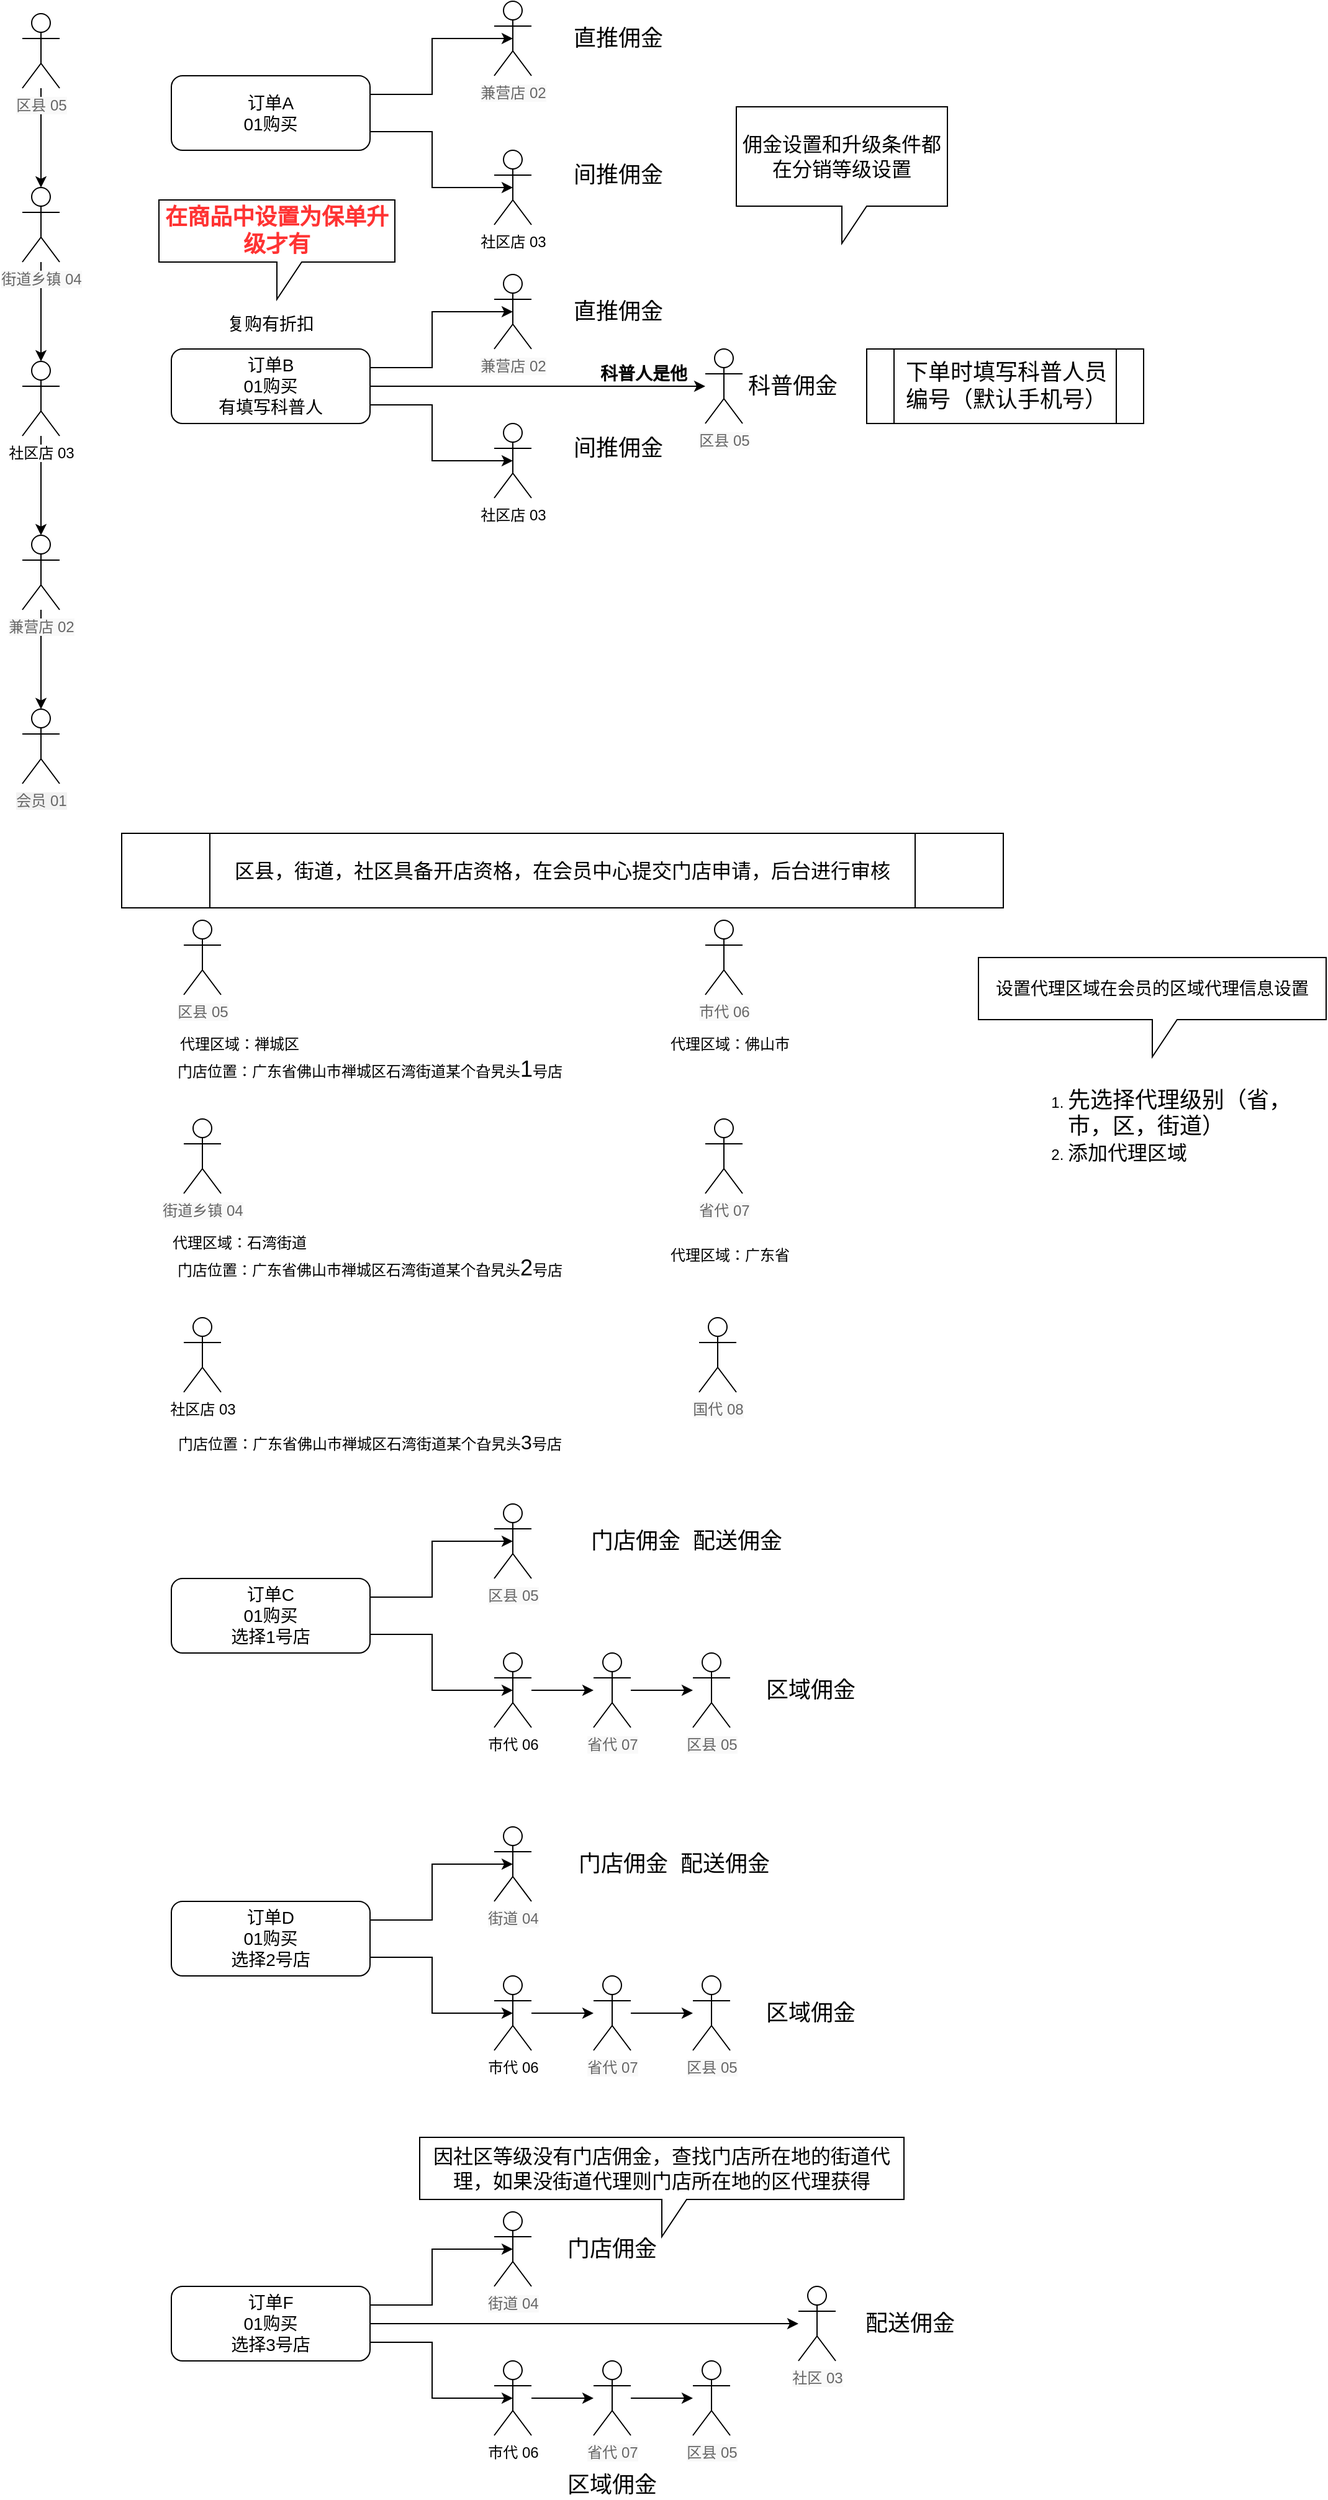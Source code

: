 <mxfile version="12.6.8" type="github">
  <diagram id="_YipPkewyBk34bMuq43o" name="Page-1">
    <mxGraphModel dx="1278" dy="500" grid="1" gridSize="10" guides="1" tooltips="1" connect="1" arrows="1" fold="1" page="1" pageScale="1" pageWidth="1654" pageHeight="2336" math="0" shadow="0">
      <root>
        <mxCell id="0"/>
        <mxCell id="1" parent="0"/>
        <mxCell id="rCLYXN7DCDHgUodaoLz5-3" value="" style="edgeStyle=orthogonalEdgeStyle;rounded=0;orthogonalLoop=1;jettySize=auto;html=1;" parent="1" source="rCLYXN7DCDHgUodaoLz5-1" target="rCLYXN7DCDHgUodaoLz5-2" edge="1">
          <mxGeometry relative="1" as="geometry"/>
        </mxCell>
        <mxCell id="rCLYXN7DCDHgUodaoLz5-1" value="&lt;span style=&quot;color: rgb(102 , 102 , 102) ; background-color: rgb(249 , 249 , 249)&quot;&gt;区县 05&lt;/span&gt;" style="shape=umlActor;verticalLabelPosition=bottom;labelBackgroundColor=#ffffff;verticalAlign=top;html=1;outlineConnect=0;" parent="1" vertex="1">
          <mxGeometry x="80" y="60" width="30" height="60" as="geometry"/>
        </mxCell>
        <mxCell id="rCLYXN7DCDHgUodaoLz5-5" value="" style="edgeStyle=orthogonalEdgeStyle;rounded=0;orthogonalLoop=1;jettySize=auto;html=1;" parent="1" source="rCLYXN7DCDHgUodaoLz5-2" target="rCLYXN7DCDHgUodaoLz5-4" edge="1">
          <mxGeometry relative="1" as="geometry"/>
        </mxCell>
        <mxCell id="rCLYXN7DCDHgUodaoLz5-2" value="&lt;span style=&quot;color: rgb(102 , 102 , 102) ; background-color: rgb(249 , 249 , 249)&quot;&gt;街道乡镇 04&lt;/span&gt;" style="shape=umlActor;verticalLabelPosition=bottom;labelBackgroundColor=#ffffff;verticalAlign=top;html=1;outlineConnect=0;" parent="1" vertex="1">
          <mxGeometry x="80" y="200" width="30" height="60" as="geometry"/>
        </mxCell>
        <mxCell id="rCLYXN7DCDHgUodaoLz5-7" value="" style="edgeStyle=orthogonalEdgeStyle;rounded=0;orthogonalLoop=1;jettySize=auto;html=1;" parent="1" source="rCLYXN7DCDHgUodaoLz5-4" target="rCLYXN7DCDHgUodaoLz5-6" edge="1">
          <mxGeometry relative="1" as="geometry"/>
        </mxCell>
        <mxCell id="rCLYXN7DCDHgUodaoLz5-4" value="社区店 03" style="shape=umlActor;verticalLabelPosition=bottom;labelBackgroundColor=#ffffff;verticalAlign=top;html=1;outlineConnect=0;" parent="1" vertex="1">
          <mxGeometry x="80" y="340" width="30" height="60" as="geometry"/>
        </mxCell>
        <mxCell id="rCLYXN7DCDHgUodaoLz5-9" value="" style="edgeStyle=orthogonalEdgeStyle;rounded=0;orthogonalLoop=1;jettySize=auto;html=1;" parent="1" source="rCLYXN7DCDHgUodaoLz5-6" target="rCLYXN7DCDHgUodaoLz5-8" edge="1">
          <mxGeometry relative="1" as="geometry"/>
        </mxCell>
        <mxCell id="rCLYXN7DCDHgUodaoLz5-6" value="&lt;span style=&quot;color: rgb(102 , 102 , 102) ; background-color: rgb(249 , 249 , 249)&quot;&gt;兼营店 02&lt;/span&gt;" style="shape=umlActor;verticalLabelPosition=bottom;labelBackgroundColor=#ffffff;verticalAlign=top;html=1;outlineConnect=0;" parent="1" vertex="1">
          <mxGeometry x="80" y="480" width="30" height="60" as="geometry"/>
        </mxCell>
        <mxCell id="rCLYXN7DCDHgUodaoLz5-8" value="&lt;span style=&quot;color: rgb(102 , 102 , 102) ; background-color: rgb(242 , 242 , 242)&quot;&gt;会员 01&lt;/span&gt;" style="shape=umlActor;verticalLabelPosition=bottom;labelBackgroundColor=#ffffff;verticalAlign=top;html=1;outlineConnect=0;" parent="1" vertex="1">
          <mxGeometry x="80" y="620" width="30" height="60" as="geometry"/>
        </mxCell>
        <mxCell id="rCLYXN7DCDHgUodaoLz5-15" style="edgeStyle=orthogonalEdgeStyle;rounded=0;orthogonalLoop=1;jettySize=auto;html=1;exitX=1;exitY=0.25;exitDx=0;exitDy=0;entryX=0.5;entryY=0.5;entryDx=0;entryDy=0;entryPerimeter=0;" parent="1" source="rCLYXN7DCDHgUodaoLz5-10" target="rCLYXN7DCDHgUodaoLz5-13" edge="1">
          <mxGeometry relative="1" as="geometry"/>
        </mxCell>
        <mxCell id="rCLYXN7DCDHgUodaoLz5-17" style="edgeStyle=orthogonalEdgeStyle;rounded=0;orthogonalLoop=1;jettySize=auto;html=1;exitX=1;exitY=0.75;exitDx=0;exitDy=0;entryX=0.5;entryY=0.5;entryDx=0;entryDy=0;entryPerimeter=0;" parent="1" source="rCLYXN7DCDHgUodaoLz5-10" target="rCLYXN7DCDHgUodaoLz5-14" edge="1">
          <mxGeometry relative="1" as="geometry">
            <Array as="points">
              <mxPoint x="410" y="155"/>
              <mxPoint x="410" y="200"/>
              <mxPoint x="475" y="200"/>
            </Array>
          </mxGeometry>
        </mxCell>
        <mxCell id="rCLYXN7DCDHgUodaoLz5-10" value="&lt;font style=&quot;font-size: 14px&quot;&gt;订单A&lt;br&gt;01购买&lt;/font&gt;" style="rounded=1;whiteSpace=wrap;html=1;" parent="1" vertex="1">
          <mxGeometry x="200" y="110" width="160" height="60" as="geometry"/>
        </mxCell>
        <mxCell id="rCLYXN7DCDHgUodaoLz5-13" value="&lt;span style=&quot;color: rgb(102 , 102 , 102) ; background-color: rgb(249 , 249 , 249)&quot;&gt;兼营店 02&lt;/span&gt;" style="shape=umlActor;verticalLabelPosition=bottom;labelBackgroundColor=#ffffff;verticalAlign=top;html=1;outlineConnect=0;" parent="1" vertex="1">
          <mxGeometry x="460" y="50" width="30" height="60" as="geometry"/>
        </mxCell>
        <mxCell id="rCLYXN7DCDHgUodaoLz5-14" value="社区店 03" style="shape=umlActor;verticalLabelPosition=bottom;labelBackgroundColor=#ffffff;verticalAlign=top;html=1;outlineConnect=0;" parent="1" vertex="1">
          <mxGeometry x="460" y="170" width="30" height="60" as="geometry"/>
        </mxCell>
        <mxCell id="rCLYXN7DCDHgUodaoLz5-19" value="&lt;font style=&quot;font-size: 18px&quot;&gt;直推佣金&lt;/font&gt;" style="text;html=1;strokeColor=none;fillColor=none;align=center;verticalAlign=middle;whiteSpace=wrap;rounded=0;" parent="1" vertex="1">
          <mxGeometry x="520" y="70" width="80" height="20" as="geometry"/>
        </mxCell>
        <mxCell id="rCLYXN7DCDHgUodaoLz5-20" value="&lt;font style=&quot;font-size: 18px&quot;&gt;间推佣金&lt;/font&gt;" style="text;html=1;strokeColor=none;fillColor=none;align=center;verticalAlign=middle;whiteSpace=wrap;rounded=0;" parent="1" vertex="1">
          <mxGeometry x="520" y="180" width="80" height="20" as="geometry"/>
        </mxCell>
        <mxCell id="rCLYXN7DCDHgUodaoLz5-21" style="edgeStyle=orthogonalEdgeStyle;rounded=0;orthogonalLoop=1;jettySize=auto;html=1;exitX=1;exitY=0.25;exitDx=0;exitDy=0;entryX=0.5;entryY=0.5;entryDx=0;entryDy=0;entryPerimeter=0;" parent="1" source="rCLYXN7DCDHgUodaoLz5-23" target="rCLYXN7DCDHgUodaoLz5-24" edge="1">
          <mxGeometry relative="1" as="geometry"/>
        </mxCell>
        <mxCell id="rCLYXN7DCDHgUodaoLz5-22" style="edgeStyle=orthogonalEdgeStyle;rounded=0;orthogonalLoop=1;jettySize=auto;html=1;exitX=1;exitY=0.75;exitDx=0;exitDy=0;entryX=0.5;entryY=0.5;entryDx=0;entryDy=0;entryPerimeter=0;" parent="1" source="rCLYXN7DCDHgUodaoLz5-23" target="rCLYXN7DCDHgUodaoLz5-25" edge="1">
          <mxGeometry relative="1" as="geometry">
            <Array as="points">
              <mxPoint x="410" y="375"/>
              <mxPoint x="410" y="420"/>
              <mxPoint x="475" y="420"/>
            </Array>
          </mxGeometry>
        </mxCell>
        <mxCell id="rCLYXN7DCDHgUodaoLz5-29" style="edgeStyle=orthogonalEdgeStyle;rounded=0;orthogonalLoop=1;jettySize=auto;html=1;exitX=1;exitY=0.5;exitDx=0;exitDy=0;" parent="1" source="rCLYXN7DCDHgUodaoLz5-23" target="rCLYXN7DCDHgUodaoLz5-28" edge="1">
          <mxGeometry relative="1" as="geometry"/>
        </mxCell>
        <mxCell id="rCLYXN7DCDHgUodaoLz5-30" value="&lt;font style=&quot;font-size: 14px&quot;&gt;&lt;b&gt;科普人是他&lt;/b&gt;&lt;/font&gt;" style="text;html=1;align=center;verticalAlign=middle;resizable=0;points=[];labelBackgroundColor=#ffffff;" parent="rCLYXN7DCDHgUodaoLz5-29" vertex="1" connectable="0">
          <mxGeometry x="0.123" y="-2" relative="1" as="geometry">
            <mxPoint x="68" y="-12" as="offset"/>
          </mxGeometry>
        </mxCell>
        <mxCell id="rCLYXN7DCDHgUodaoLz5-23" value="&lt;font style=&quot;font-size: 14px&quot;&gt;订单B&lt;br&gt;01购买&lt;br&gt;有填写科普人&lt;/font&gt;" style="rounded=1;whiteSpace=wrap;html=1;" parent="1" vertex="1">
          <mxGeometry x="200" y="330" width="160" height="60" as="geometry"/>
        </mxCell>
        <mxCell id="rCLYXN7DCDHgUodaoLz5-24" value="&lt;span style=&quot;color: rgb(102 , 102 , 102) ; background-color: rgb(249 , 249 , 249)&quot;&gt;兼营店 02&lt;/span&gt;" style="shape=umlActor;verticalLabelPosition=bottom;labelBackgroundColor=#ffffff;verticalAlign=top;html=1;outlineConnect=0;" parent="1" vertex="1">
          <mxGeometry x="460" y="270" width="30" height="60" as="geometry"/>
        </mxCell>
        <mxCell id="rCLYXN7DCDHgUodaoLz5-25" value="社区店 03" style="shape=umlActor;verticalLabelPosition=bottom;labelBackgroundColor=#ffffff;verticalAlign=top;html=1;outlineConnect=0;" parent="1" vertex="1">
          <mxGeometry x="460" y="390" width="30" height="60" as="geometry"/>
        </mxCell>
        <mxCell id="rCLYXN7DCDHgUodaoLz5-26" value="&lt;font style=&quot;font-size: 18px&quot;&gt;直推佣金&lt;/font&gt;" style="text;html=1;strokeColor=none;fillColor=none;align=center;verticalAlign=middle;whiteSpace=wrap;rounded=0;" parent="1" vertex="1">
          <mxGeometry x="520" y="290" width="80" height="20" as="geometry"/>
        </mxCell>
        <mxCell id="rCLYXN7DCDHgUodaoLz5-27" value="&lt;font style=&quot;font-size: 18px&quot;&gt;间推佣金&lt;/font&gt;" style="text;html=1;strokeColor=none;fillColor=none;align=center;verticalAlign=middle;whiteSpace=wrap;rounded=0;" parent="1" vertex="1">
          <mxGeometry x="520" y="400" width="80" height="20" as="geometry"/>
        </mxCell>
        <mxCell id="rCLYXN7DCDHgUodaoLz5-28" value="&lt;span style=&quot;color: rgb(102 , 102 , 102) ; background-color: rgb(249 , 249 , 249)&quot;&gt;区县 05&lt;/span&gt;" style="shape=umlActor;verticalLabelPosition=bottom;labelBackgroundColor=#ffffff;verticalAlign=top;html=1;outlineConnect=0;" parent="1" vertex="1">
          <mxGeometry x="630" y="330" width="30" height="60" as="geometry"/>
        </mxCell>
        <mxCell id="rCLYXN7DCDHgUodaoLz5-31" value="&lt;font style=&quot;font-size: 18px&quot;&gt;科普佣金&lt;/font&gt;" style="text;html=1;align=center;verticalAlign=middle;resizable=0;points=[];autosize=1;" parent="1" vertex="1">
          <mxGeometry x="655" y="350" width="90" height="20" as="geometry"/>
        </mxCell>
        <mxCell id="rCLYXN7DCDHgUodaoLz5-34" value="&lt;font style=&quot;font-size: 14px&quot;&gt;复购有折扣&lt;/font&gt;" style="text;html=1;strokeColor=none;fillColor=none;align=center;verticalAlign=middle;whiteSpace=wrap;rounded=0;" parent="1" vertex="1">
          <mxGeometry x="240" y="300" width="80" height="20" as="geometry"/>
        </mxCell>
        <mxCell id="rCLYXN7DCDHgUodaoLz5-37" value="&lt;span style=&quot;color: rgb(102 , 102 , 102) ; background-color: rgb(249 , 249 , 249)&quot;&gt;区县 05&lt;/span&gt;" style="shape=umlActor;verticalLabelPosition=bottom;labelBackgroundColor=#ffffff;verticalAlign=top;html=1;outlineConnect=0;" parent="1" vertex="1">
          <mxGeometry x="210" y="790" width="30" height="60" as="geometry"/>
        </mxCell>
        <mxCell id="rCLYXN7DCDHgUodaoLz5-38" value="&lt;span style=&quot;color: rgb(102 , 102 , 102) ; background-color: rgb(249 , 249 , 249)&quot;&gt;街道乡镇 04&lt;/span&gt;" style="shape=umlActor;verticalLabelPosition=bottom;labelBackgroundColor=#ffffff;verticalAlign=top;html=1;outlineConnect=0;" parent="1" vertex="1">
          <mxGeometry x="210" y="950" width="30" height="60" as="geometry"/>
        </mxCell>
        <mxCell id="rCLYXN7DCDHgUodaoLz5-39" value="社区店 03" style="shape=umlActor;verticalLabelPosition=bottom;labelBackgroundColor=#ffffff;verticalAlign=top;html=1;outlineConnect=0;" parent="1" vertex="1">
          <mxGeometry x="210" y="1110" width="30" height="60" as="geometry"/>
        </mxCell>
        <mxCell id="rCLYXN7DCDHgUodaoLz5-41" value="&lt;span style=&quot;font-size: 18px ; white-space: normal&quot;&gt;下单时填写&lt;/span&gt;&lt;span style=&quot;font-size: 18px ; white-space: normal&quot;&gt;科普人员编号（默认手机号）&lt;/span&gt;" style="shape=process;whiteSpace=wrap;html=1;backgroundOutline=1;" parent="1" vertex="1">
          <mxGeometry x="760" y="330" width="223" height="60" as="geometry"/>
        </mxCell>
        <mxCell id="rCLYXN7DCDHgUodaoLz5-42" value="&lt;font size=&quot;3&quot;&gt;区县，街道，社区具备开店资格，在会员中心提交门店申请，后台进行审核&lt;/font&gt;" style="shape=process;whiteSpace=wrap;html=1;backgroundOutline=1;" parent="1" vertex="1">
          <mxGeometry x="160" y="720" width="710" height="60" as="geometry"/>
        </mxCell>
        <mxCell id="rCLYXN7DCDHgUodaoLz5-45" value="&lt;font style=&quot;font-size: 14px&quot;&gt;设置代理区域在会员的区域代理信息设置&lt;/font&gt;" style="shape=callout;whiteSpace=wrap;html=1;perimeter=calloutPerimeter;" parent="1" vertex="1">
          <mxGeometry x="850" y="820" width="280" height="80" as="geometry"/>
        </mxCell>
        <mxCell id="rCLYXN7DCDHgUodaoLz5-48" value="&lt;ol&gt;&lt;li&gt;&lt;font style=&quot;font-size: 18px&quot;&gt;先选择代理级别（省，市，区，街道）&lt;/font&gt;&lt;/li&gt;&lt;li&gt;&lt;font size=&quot;3&quot;&gt;添加代理区域&lt;/font&gt;&lt;/li&gt;&lt;/ol&gt;" style="text;strokeColor=none;fillColor=none;html=1;whiteSpace=wrap;verticalAlign=middle;overflow=hidden;" parent="1" vertex="1">
          <mxGeometry x="880" y="910" width="240" height="80" as="geometry"/>
        </mxCell>
        <mxCell id="rCLYXN7DCDHgUodaoLz5-49" value="&lt;font size=&quot;3&quot;&gt;佣金设置和升级条件都在分销等级设置&lt;/font&gt;" style="shape=callout;whiteSpace=wrap;html=1;perimeter=calloutPerimeter;" parent="1" vertex="1">
          <mxGeometry x="655" y="135" width="170" height="110" as="geometry"/>
        </mxCell>
        <mxCell id="rCLYXN7DCDHgUodaoLz5-50" value="代理区域：禅城区" style="text;html=1;strokeColor=none;fillColor=none;align=center;verticalAlign=middle;whiteSpace=wrap;rounded=0;" parent="1" vertex="1">
          <mxGeometry x="200" y="880" width="110" height="20" as="geometry"/>
        </mxCell>
        <mxCell id="rCLYXN7DCDHgUodaoLz5-51" value="代理区域：石湾街道" style="text;html=1;strokeColor=none;fillColor=none;align=center;verticalAlign=middle;whiteSpace=wrap;rounded=0;" parent="1" vertex="1">
          <mxGeometry x="200" y="1040" width="110" height="20" as="geometry"/>
        </mxCell>
        <mxCell id="rCLYXN7DCDHgUodaoLz5-52" value="门店位置：广东省佛山市禅城区石湾街道某个旮旯头&lt;font style=&quot;font-size: 18px&quot;&gt;1&lt;/font&gt;号店" style="text;html=1;strokeColor=none;fillColor=none;align=center;verticalAlign=middle;whiteSpace=wrap;rounded=0;" parent="1" vertex="1">
          <mxGeometry x="200" y="900" width="320" height="20" as="geometry"/>
        </mxCell>
        <mxCell id="rCLYXN7DCDHgUodaoLz5-54" value="门店位置：广东省佛山市禅城区石湾街道某个旮旯头&lt;font style=&quot;font-size: 18px&quot;&gt;2&lt;/font&gt;号店" style="text;html=1;strokeColor=none;fillColor=none;align=center;verticalAlign=middle;whiteSpace=wrap;rounded=0;" parent="1" vertex="1">
          <mxGeometry x="200" y="1060" width="320" height="20" as="geometry"/>
        </mxCell>
        <mxCell id="rCLYXN7DCDHgUodaoLz5-55" value="门店位置：广东省佛山市禅城区石湾街道某个旮旯头&lt;font size=&quot;3&quot;&gt;3&lt;/font&gt;号店" style="text;html=1;strokeColor=none;fillColor=none;align=center;verticalAlign=middle;whiteSpace=wrap;rounded=0;" parent="1" vertex="1">
          <mxGeometry x="200" y="1200" width="320" height="20" as="geometry"/>
        </mxCell>
        <mxCell id="rCLYXN7DCDHgUodaoLz5-56" value="&lt;span style=&quot;color: rgb(102 , 102 , 102) ; background-color: rgb(249 , 249 , 249)&quot;&gt;市代 06&lt;/span&gt;" style="shape=umlActor;verticalLabelPosition=bottom;labelBackgroundColor=#ffffff;verticalAlign=top;html=1;outlineConnect=0;" parent="1" vertex="1">
          <mxGeometry x="630" y="790" width="30" height="60" as="geometry"/>
        </mxCell>
        <mxCell id="rCLYXN7DCDHgUodaoLz5-60" value="&lt;font color=&quot;#666666&quot;&gt;&lt;span style=&quot;background-color: rgb(249 , 249 , 249)&quot;&gt;省代 07&lt;/span&gt;&lt;/font&gt;" style="shape=umlActor;verticalLabelPosition=bottom;labelBackgroundColor=#ffffff;verticalAlign=top;html=1;outlineConnect=0;" parent="1" vertex="1">
          <mxGeometry x="630" y="950" width="30" height="60" as="geometry"/>
        </mxCell>
        <mxCell id="rCLYXN7DCDHgUodaoLz5-62" value="代理区域：佛山市" style="text;html=1;strokeColor=none;fillColor=none;align=center;verticalAlign=middle;whiteSpace=wrap;rounded=0;" parent="1" vertex="1">
          <mxGeometry x="595" y="880" width="110" height="20" as="geometry"/>
        </mxCell>
        <mxCell id="rCLYXN7DCDHgUodaoLz5-63" value="代理区域：广东省" style="text;html=1;strokeColor=none;fillColor=none;align=center;verticalAlign=middle;whiteSpace=wrap;rounded=0;" parent="1" vertex="1">
          <mxGeometry x="595" y="1050" width="110" height="20" as="geometry"/>
        </mxCell>
        <mxCell id="rCLYXN7DCDHgUodaoLz5-64" style="edgeStyle=orthogonalEdgeStyle;rounded=0;orthogonalLoop=1;jettySize=auto;html=1;exitX=1;exitY=0.25;exitDx=0;exitDy=0;entryX=0.5;entryY=0.5;entryDx=0;entryDy=0;entryPerimeter=0;" parent="1" source="rCLYXN7DCDHgUodaoLz5-68" target="rCLYXN7DCDHgUodaoLz5-69" edge="1">
          <mxGeometry relative="1" as="geometry"/>
        </mxCell>
        <mxCell id="rCLYXN7DCDHgUodaoLz5-65" style="edgeStyle=orthogonalEdgeStyle;rounded=0;orthogonalLoop=1;jettySize=auto;html=1;exitX=1;exitY=0.75;exitDx=0;exitDy=0;entryX=0.5;entryY=0.5;entryDx=0;entryDy=0;entryPerimeter=0;" parent="1" source="rCLYXN7DCDHgUodaoLz5-68" target="rCLYXN7DCDHgUodaoLz5-70" edge="1">
          <mxGeometry relative="1" as="geometry">
            <Array as="points">
              <mxPoint x="410" y="1365"/>
              <mxPoint x="410" y="1410"/>
              <mxPoint x="475" y="1410"/>
            </Array>
          </mxGeometry>
        </mxCell>
        <mxCell id="rCLYXN7DCDHgUodaoLz5-68" value="&lt;font style=&quot;font-size: 14px&quot;&gt;订单C&lt;br&gt;01购买&lt;br&gt;选择1号店&lt;br&gt;&lt;/font&gt;" style="rounded=1;whiteSpace=wrap;html=1;" parent="1" vertex="1">
          <mxGeometry x="200" y="1320" width="160" height="60" as="geometry"/>
        </mxCell>
        <mxCell id="rCLYXN7DCDHgUodaoLz5-69" value="&lt;span style=&quot;color: rgb(102 , 102 , 102) ; background-color: rgb(249 , 249 , 249)&quot;&gt;区县 05&lt;/span&gt;" style="shape=umlActor;verticalLabelPosition=bottom;labelBackgroundColor=#ffffff;verticalAlign=top;html=1;outlineConnect=0;" parent="1" vertex="1">
          <mxGeometry x="460" y="1260" width="30" height="60" as="geometry"/>
        </mxCell>
        <mxCell id="rCLYXN7DCDHgUodaoLz5-82" value="" style="edgeStyle=orthogonalEdgeStyle;rounded=0;orthogonalLoop=1;jettySize=auto;html=1;" parent="1" source="rCLYXN7DCDHgUodaoLz5-70" target="rCLYXN7DCDHgUodaoLz5-73" edge="1">
          <mxGeometry relative="1" as="geometry"/>
        </mxCell>
        <mxCell id="rCLYXN7DCDHgUodaoLz5-70" value="市代 06" style="shape=umlActor;verticalLabelPosition=bottom;labelBackgroundColor=#ffffff;verticalAlign=top;html=1;outlineConnect=0;" parent="1" vertex="1">
          <mxGeometry x="460" y="1380" width="30" height="60" as="geometry"/>
        </mxCell>
        <mxCell id="rCLYXN7DCDHgUodaoLz5-71" value="&lt;span style=&quot;font-size: 18px&quot;&gt;门店佣金&amp;nbsp; 配送佣金&lt;/span&gt;" style="text;html=1;strokeColor=none;fillColor=none;align=center;verticalAlign=middle;whiteSpace=wrap;rounded=0;" parent="1" vertex="1">
          <mxGeometry x="520" y="1280" width="190" height="20" as="geometry"/>
        </mxCell>
        <mxCell id="rCLYXN7DCDHgUodaoLz5-84" value="" style="edgeStyle=orthogonalEdgeStyle;rounded=0;orthogonalLoop=1;jettySize=auto;html=1;" parent="1" source="rCLYXN7DCDHgUodaoLz5-73" target="rCLYXN7DCDHgUodaoLz5-83" edge="1">
          <mxGeometry relative="1" as="geometry"/>
        </mxCell>
        <mxCell id="rCLYXN7DCDHgUodaoLz5-73" value="&lt;font color=&quot;#666666&quot;&gt;&lt;span style=&quot;background-color: rgb(249 , 249 , 249)&quot;&gt;省代 07&lt;/span&gt;&lt;/font&gt;" style="shape=umlActor;verticalLabelPosition=bottom;labelBackgroundColor=#ffffff;verticalAlign=top;html=1;outlineConnect=0;" parent="1" vertex="1">
          <mxGeometry x="540" y="1380" width="30" height="60" as="geometry"/>
        </mxCell>
        <mxCell id="rCLYXN7DCDHgUodaoLz5-79" value="&lt;span style=&quot;font-size: 18px&quot;&gt;区域佣金&lt;/span&gt;" style="text;html=1;strokeColor=none;fillColor=none;align=center;verticalAlign=middle;whiteSpace=wrap;rounded=0;" parent="1" vertex="1">
          <mxGeometry x="670" y="1400" width="90" height="20" as="geometry"/>
        </mxCell>
        <mxCell id="rCLYXN7DCDHgUodaoLz5-80" value="&lt;font color=&quot;#666666&quot;&gt;&lt;span style=&quot;background-color: rgb(249 , 249 , 249)&quot;&gt;国代 08&lt;/span&gt;&lt;/font&gt;" style="shape=umlActor;verticalLabelPosition=bottom;labelBackgroundColor=#ffffff;verticalAlign=top;html=1;outlineConnect=0;" parent="1" vertex="1">
          <mxGeometry x="625" y="1110" width="30" height="60" as="geometry"/>
        </mxCell>
        <mxCell id="rCLYXN7DCDHgUodaoLz5-83" value="&lt;span style=&quot;color: rgb(102 , 102 , 102) ; background-color: rgb(249 , 249 , 249)&quot;&gt;区县 05&lt;/span&gt;" style="shape=umlActor;verticalLabelPosition=bottom;labelBackgroundColor=#ffffff;verticalAlign=top;html=1;outlineConnect=0;" parent="1" vertex="1">
          <mxGeometry x="620" y="1380" width="30" height="60" as="geometry"/>
        </mxCell>
        <mxCell id="rCLYXN7DCDHgUodaoLz5-87" style="edgeStyle=orthogonalEdgeStyle;rounded=0;orthogonalLoop=1;jettySize=auto;html=1;exitX=1;exitY=0.25;exitDx=0;exitDy=0;entryX=0.5;entryY=0.5;entryDx=0;entryDy=0;entryPerimeter=0;" parent="1" source="rCLYXN7DCDHgUodaoLz5-89" target="rCLYXN7DCDHgUodaoLz5-90" edge="1">
          <mxGeometry relative="1" as="geometry"/>
        </mxCell>
        <mxCell id="rCLYXN7DCDHgUodaoLz5-88" style="edgeStyle=orthogonalEdgeStyle;rounded=0;orthogonalLoop=1;jettySize=auto;html=1;exitX=1;exitY=0.75;exitDx=0;exitDy=0;entryX=0.5;entryY=0.5;entryDx=0;entryDy=0;entryPerimeter=0;" parent="1" source="rCLYXN7DCDHgUodaoLz5-89" target="rCLYXN7DCDHgUodaoLz5-92" edge="1">
          <mxGeometry relative="1" as="geometry">
            <Array as="points">
              <mxPoint x="410" y="1625"/>
              <mxPoint x="410" y="1670"/>
              <mxPoint x="475" y="1670"/>
            </Array>
          </mxGeometry>
        </mxCell>
        <mxCell id="rCLYXN7DCDHgUodaoLz5-89" value="&lt;font style=&quot;font-size: 14px&quot;&gt;订单D&lt;br&gt;01购买&lt;br&gt;选择2号店&lt;br&gt;&lt;/font&gt;" style="rounded=1;whiteSpace=wrap;html=1;" parent="1" vertex="1">
          <mxGeometry x="200" y="1580" width="160" height="60" as="geometry"/>
        </mxCell>
        <mxCell id="rCLYXN7DCDHgUodaoLz5-90" value="&lt;span style=&quot;color: rgb(102 , 102 , 102) ; background-color: rgb(249 , 249 , 249)&quot;&gt;街道 04&lt;/span&gt;" style="shape=umlActor;verticalLabelPosition=bottom;labelBackgroundColor=#ffffff;verticalAlign=top;html=1;outlineConnect=0;" parent="1" vertex="1">
          <mxGeometry x="460" y="1520" width="30" height="60" as="geometry"/>
        </mxCell>
        <mxCell id="rCLYXN7DCDHgUodaoLz5-91" value="" style="edgeStyle=orthogonalEdgeStyle;rounded=0;orthogonalLoop=1;jettySize=auto;html=1;" parent="1" source="rCLYXN7DCDHgUodaoLz5-92" target="rCLYXN7DCDHgUodaoLz5-95" edge="1">
          <mxGeometry relative="1" as="geometry"/>
        </mxCell>
        <mxCell id="rCLYXN7DCDHgUodaoLz5-92" value="市代 06" style="shape=umlActor;verticalLabelPosition=bottom;labelBackgroundColor=#ffffff;verticalAlign=top;html=1;outlineConnect=0;" parent="1" vertex="1">
          <mxGeometry x="460" y="1640" width="30" height="60" as="geometry"/>
        </mxCell>
        <mxCell id="rCLYXN7DCDHgUodaoLz5-93" value="&lt;span style=&quot;font-size: 18px&quot;&gt;门店佣金&amp;nbsp; 配送佣金&lt;/span&gt;" style="text;html=1;strokeColor=none;fillColor=none;align=center;verticalAlign=middle;whiteSpace=wrap;rounded=0;" parent="1" vertex="1">
          <mxGeometry x="510" y="1540" width="190" height="20" as="geometry"/>
        </mxCell>
        <mxCell id="rCLYXN7DCDHgUodaoLz5-94" value="" style="edgeStyle=orthogonalEdgeStyle;rounded=0;orthogonalLoop=1;jettySize=auto;html=1;" parent="1" source="rCLYXN7DCDHgUodaoLz5-95" target="rCLYXN7DCDHgUodaoLz5-97" edge="1">
          <mxGeometry relative="1" as="geometry"/>
        </mxCell>
        <mxCell id="rCLYXN7DCDHgUodaoLz5-95" value="&lt;font color=&quot;#666666&quot;&gt;&lt;span style=&quot;background-color: rgb(249 , 249 , 249)&quot;&gt;省代 07&lt;/span&gt;&lt;/font&gt;" style="shape=umlActor;verticalLabelPosition=bottom;labelBackgroundColor=#ffffff;verticalAlign=top;html=1;outlineConnect=0;" parent="1" vertex="1">
          <mxGeometry x="540" y="1640" width="30" height="60" as="geometry"/>
        </mxCell>
        <mxCell id="rCLYXN7DCDHgUodaoLz5-96" value="&lt;span style=&quot;font-size: 18px&quot;&gt;区域佣金&lt;/span&gt;" style="text;html=1;strokeColor=none;fillColor=none;align=center;verticalAlign=middle;whiteSpace=wrap;rounded=0;" parent="1" vertex="1">
          <mxGeometry x="670" y="1660" width="90" height="20" as="geometry"/>
        </mxCell>
        <mxCell id="rCLYXN7DCDHgUodaoLz5-97" value="&lt;span style=&quot;color: rgb(102 , 102 , 102) ; background-color: rgb(249 , 249 , 249)&quot;&gt;区县 05&lt;/span&gt;" style="shape=umlActor;verticalLabelPosition=bottom;labelBackgroundColor=#ffffff;verticalAlign=top;html=1;outlineConnect=0;" parent="1" vertex="1">
          <mxGeometry x="620" y="1640" width="30" height="60" as="geometry"/>
        </mxCell>
        <mxCell id="rCLYXN7DCDHgUodaoLz5-98" style="edgeStyle=orthogonalEdgeStyle;rounded=0;orthogonalLoop=1;jettySize=auto;html=1;exitX=1;exitY=0.25;exitDx=0;exitDy=0;entryX=0.5;entryY=0.5;entryDx=0;entryDy=0;entryPerimeter=0;" parent="1" source="rCLYXN7DCDHgUodaoLz5-100" target="rCLYXN7DCDHgUodaoLz5-101" edge="1">
          <mxGeometry relative="1" as="geometry"/>
        </mxCell>
        <mxCell id="rCLYXN7DCDHgUodaoLz5-99" style="edgeStyle=orthogonalEdgeStyle;rounded=0;orthogonalLoop=1;jettySize=auto;html=1;exitX=1;exitY=0.75;exitDx=0;exitDy=0;entryX=0.5;entryY=0.5;entryDx=0;entryDy=0;entryPerimeter=0;" parent="1" source="rCLYXN7DCDHgUodaoLz5-100" target="rCLYXN7DCDHgUodaoLz5-103" edge="1">
          <mxGeometry relative="1" as="geometry">
            <Array as="points">
              <mxPoint x="410" y="1935"/>
              <mxPoint x="410" y="1980"/>
              <mxPoint x="475" y="1980"/>
            </Array>
          </mxGeometry>
        </mxCell>
        <mxCell id="rCLYXN7DCDHgUodaoLz5-110" style="edgeStyle=orthogonalEdgeStyle;rounded=0;orthogonalLoop=1;jettySize=auto;html=1;exitX=1;exitY=0.5;exitDx=0;exitDy=0;" parent="1" source="rCLYXN7DCDHgUodaoLz5-100" target="rCLYXN7DCDHgUodaoLz5-109" edge="1">
          <mxGeometry relative="1" as="geometry"/>
        </mxCell>
        <mxCell id="rCLYXN7DCDHgUodaoLz5-100" value="&lt;font style=&quot;font-size: 14px&quot;&gt;订单F&lt;br&gt;01购买&lt;br&gt;选择3号店&lt;br&gt;&lt;/font&gt;" style="rounded=1;whiteSpace=wrap;html=1;" parent="1" vertex="1">
          <mxGeometry x="200" y="1890" width="160" height="60" as="geometry"/>
        </mxCell>
        <mxCell id="rCLYXN7DCDHgUodaoLz5-101" value="&lt;span style=&quot;color: rgb(102 , 102 , 102) ; background-color: rgb(249 , 249 , 249)&quot;&gt;街道 04&lt;/span&gt;" style="shape=umlActor;verticalLabelPosition=bottom;labelBackgroundColor=#ffffff;verticalAlign=top;html=1;outlineConnect=0;" parent="1" vertex="1">
          <mxGeometry x="460" y="1830" width="30" height="60" as="geometry"/>
        </mxCell>
        <mxCell id="rCLYXN7DCDHgUodaoLz5-102" value="" style="edgeStyle=orthogonalEdgeStyle;rounded=0;orthogonalLoop=1;jettySize=auto;html=1;" parent="1" source="rCLYXN7DCDHgUodaoLz5-103" target="rCLYXN7DCDHgUodaoLz5-106" edge="1">
          <mxGeometry relative="1" as="geometry"/>
        </mxCell>
        <mxCell id="rCLYXN7DCDHgUodaoLz5-103" value="市代 06" style="shape=umlActor;verticalLabelPosition=bottom;labelBackgroundColor=#ffffff;verticalAlign=top;html=1;outlineConnect=0;" parent="1" vertex="1">
          <mxGeometry x="460" y="1950" width="30" height="60" as="geometry"/>
        </mxCell>
        <mxCell id="rCLYXN7DCDHgUodaoLz5-104" value="&lt;span style=&quot;font-size: 18px&quot;&gt;门店佣金&lt;/span&gt;" style="text;html=1;strokeColor=none;fillColor=none;align=center;verticalAlign=middle;whiteSpace=wrap;rounded=0;" parent="1" vertex="1">
          <mxGeometry x="510" y="1850" width="90" height="20" as="geometry"/>
        </mxCell>
        <mxCell id="rCLYXN7DCDHgUodaoLz5-105" value="" style="edgeStyle=orthogonalEdgeStyle;rounded=0;orthogonalLoop=1;jettySize=auto;html=1;" parent="1" source="rCLYXN7DCDHgUodaoLz5-106" target="rCLYXN7DCDHgUodaoLz5-108" edge="1">
          <mxGeometry relative="1" as="geometry"/>
        </mxCell>
        <mxCell id="rCLYXN7DCDHgUodaoLz5-106" value="&lt;font color=&quot;#666666&quot;&gt;&lt;span style=&quot;background-color: rgb(249 , 249 , 249)&quot;&gt;省代 07&lt;/span&gt;&lt;/font&gt;" style="shape=umlActor;verticalLabelPosition=bottom;labelBackgroundColor=#ffffff;verticalAlign=top;html=1;outlineConnect=0;" parent="1" vertex="1">
          <mxGeometry x="540" y="1950" width="30" height="60" as="geometry"/>
        </mxCell>
        <mxCell id="rCLYXN7DCDHgUodaoLz5-107" value="&lt;span style=&quot;font-size: 18px&quot;&gt;区域佣金&lt;/span&gt;" style="text;html=1;strokeColor=none;fillColor=none;align=center;verticalAlign=middle;whiteSpace=wrap;rounded=0;" parent="1" vertex="1">
          <mxGeometry x="510" y="2040" width="90" height="20" as="geometry"/>
        </mxCell>
        <mxCell id="rCLYXN7DCDHgUodaoLz5-108" value="&lt;span style=&quot;color: rgb(102 , 102 , 102) ; background-color: rgb(249 , 249 , 249)&quot;&gt;区县 05&lt;/span&gt;" style="shape=umlActor;verticalLabelPosition=bottom;labelBackgroundColor=#ffffff;verticalAlign=top;html=1;outlineConnect=0;" parent="1" vertex="1">
          <mxGeometry x="620" y="1950" width="30" height="60" as="geometry"/>
        </mxCell>
        <mxCell id="rCLYXN7DCDHgUodaoLz5-109" value="&lt;font color=&quot;#666666&quot;&gt;&lt;span style=&quot;background-color: rgb(249 , 249 , 249)&quot;&gt;社区 03&lt;/span&gt;&lt;/font&gt;" style="shape=umlActor;verticalLabelPosition=bottom;labelBackgroundColor=#ffffff;verticalAlign=top;html=1;outlineConnect=0;" parent="1" vertex="1">
          <mxGeometry x="705" y="1890" width="30" height="60" as="geometry"/>
        </mxCell>
        <mxCell id="rCLYXN7DCDHgUodaoLz5-113" value="&lt;span style=&quot;font-size: 18px&quot;&gt;配送佣金&lt;/span&gt;" style="text;html=1;strokeColor=none;fillColor=none;align=center;verticalAlign=middle;whiteSpace=wrap;rounded=0;" parent="1" vertex="1">
          <mxGeometry x="750" y="1910" width="90" height="20" as="geometry"/>
        </mxCell>
        <mxCell id="rCLYXN7DCDHgUodaoLz5-114" value="&lt;font size=&quot;3&quot;&gt;因社区等级没有门店佣金，查找门店所在地的街道代理，如果没街道代理则门店所在地的区代理获得&lt;/font&gt;" style="shape=callout;whiteSpace=wrap;html=1;perimeter=calloutPerimeter;" parent="1" vertex="1">
          <mxGeometry x="400" y="1770" width="390" height="80" as="geometry"/>
        </mxCell>
        <mxCell id="AteODEBrBmXERU6m-dq5-1" value="&lt;font style=&quot;font-size: 18px&quot; color=&quot;#ff3333&quot;&gt;&lt;b style=&quot;background-color: rgb(255 , 255 , 255)&quot;&gt;在商品中设置为保单升级才有&lt;/b&gt;&lt;/font&gt;" style="shape=callout;whiteSpace=wrap;html=1;perimeter=calloutPerimeter;" vertex="1" parent="1">
          <mxGeometry x="190" y="210" width="190" height="80" as="geometry"/>
        </mxCell>
      </root>
    </mxGraphModel>
  </diagram>
</mxfile>
